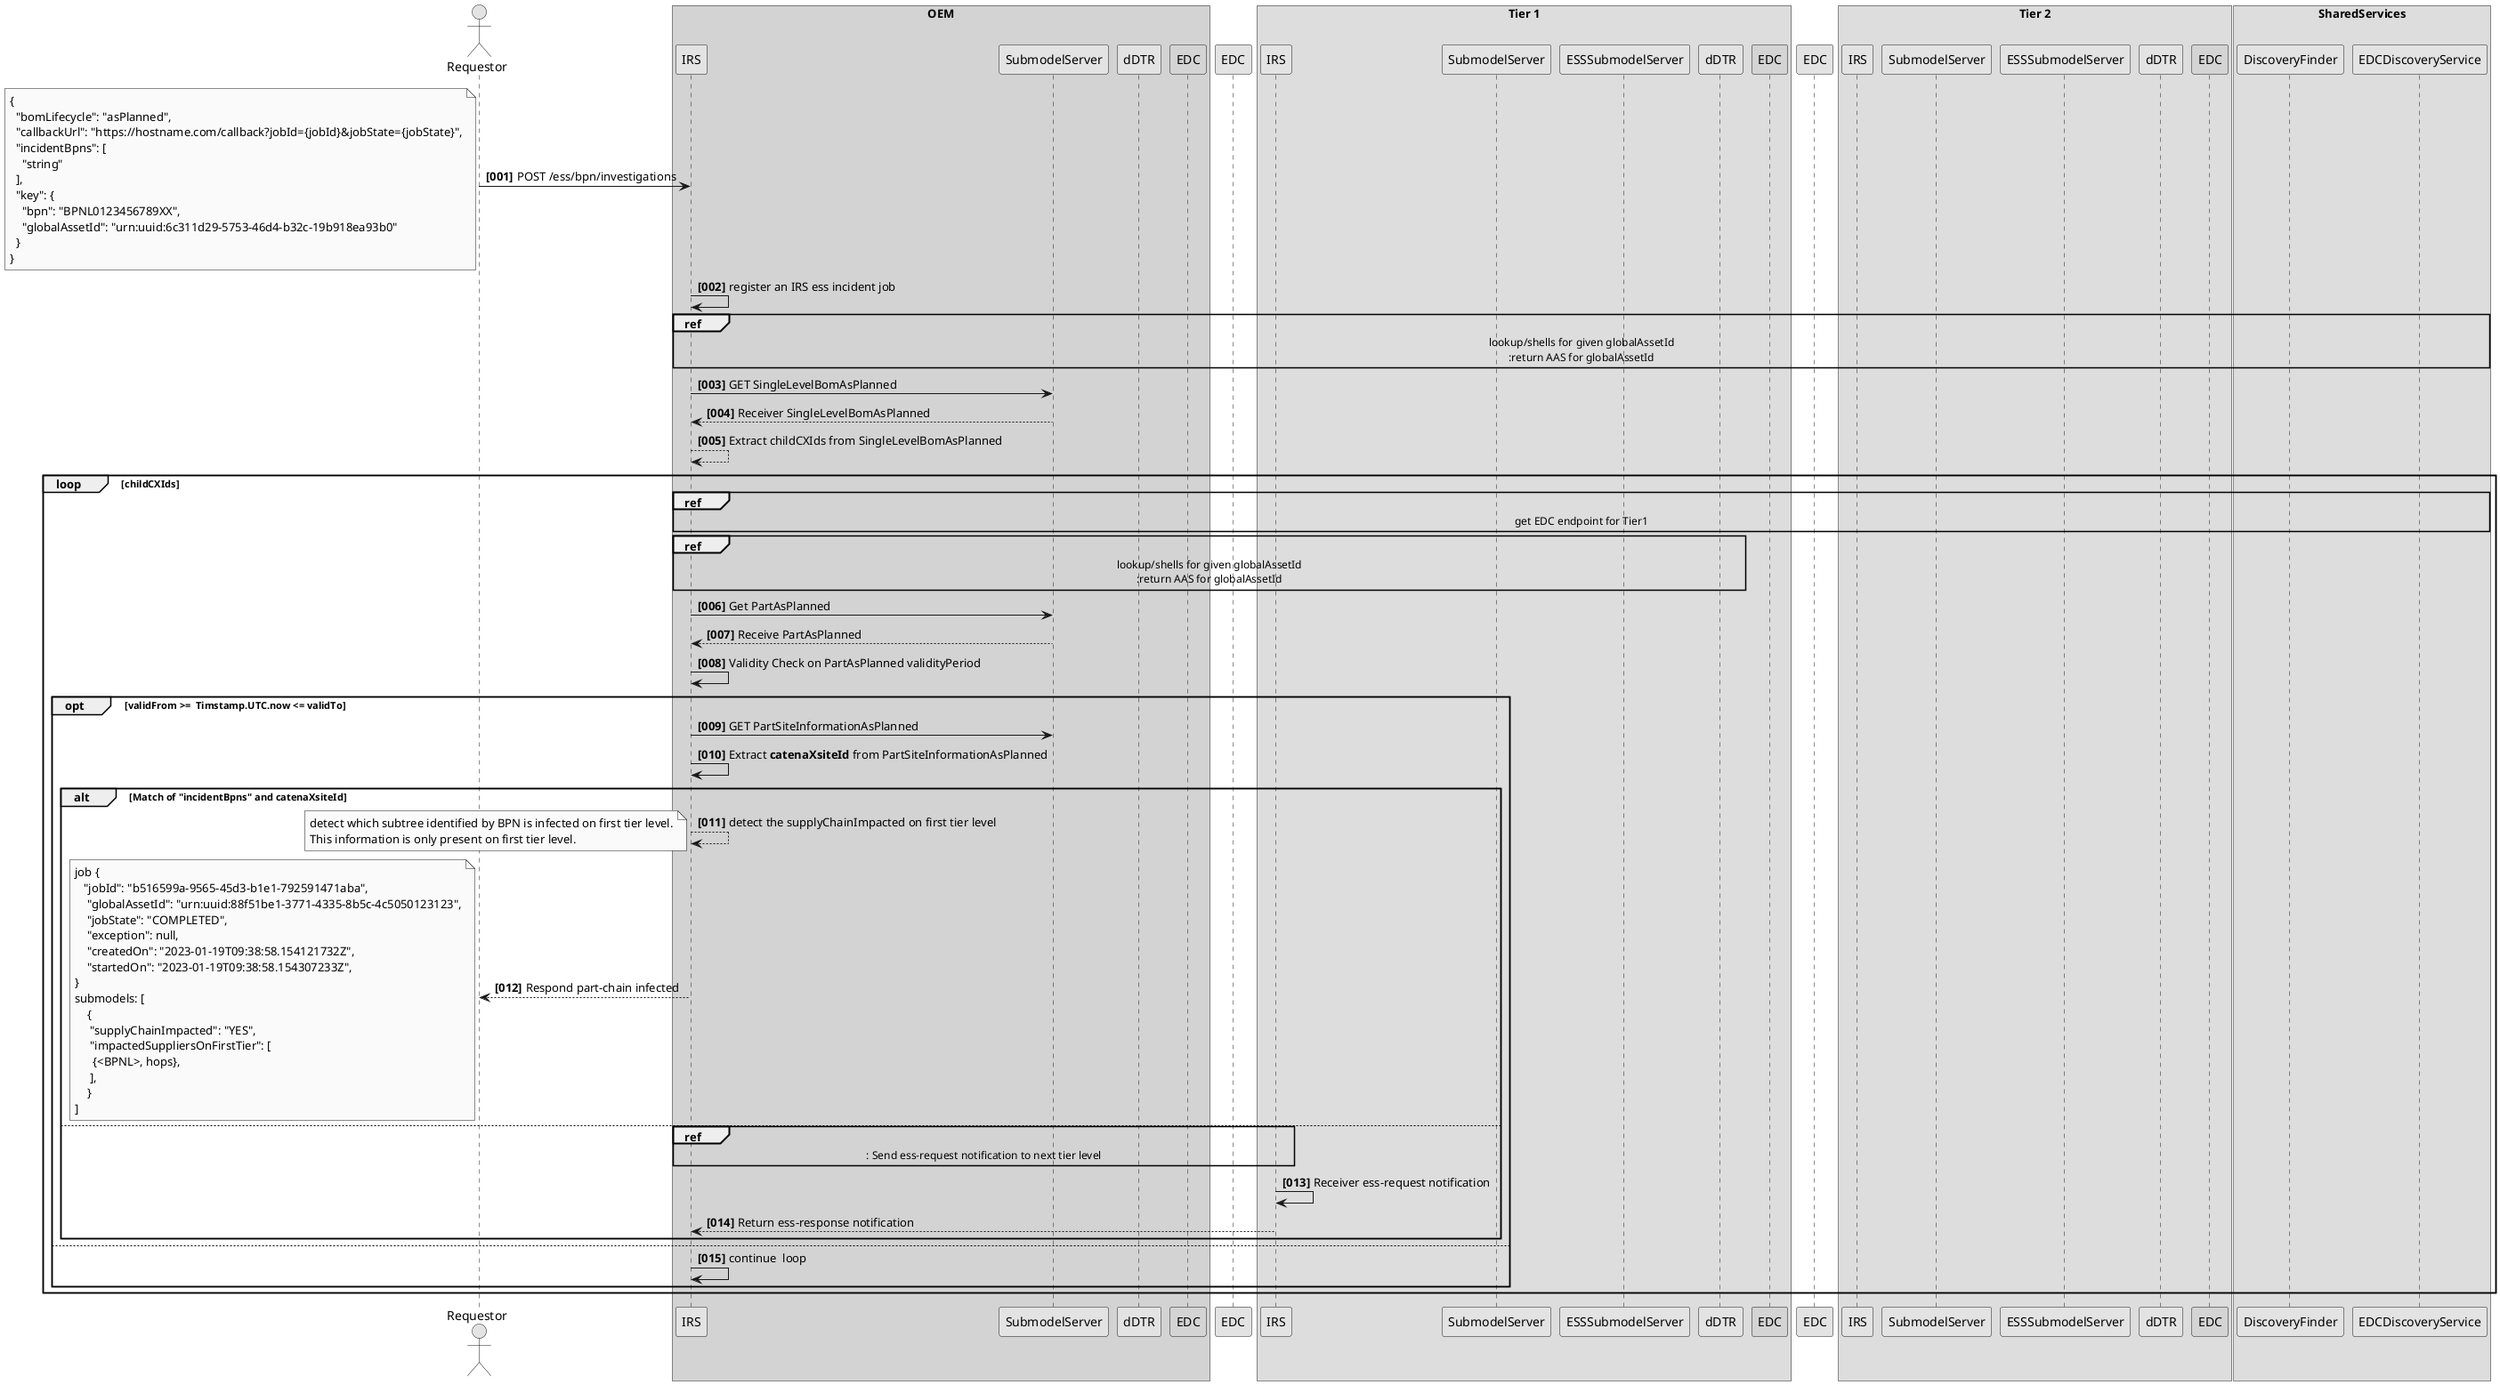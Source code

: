 @startuml
skinparam monochrome true
skinparam shadowing false
skinparam defaultFontName "Architects daughter"


autonumber "<b>[000]"

actor "Requestor" as Requestor

box "OEM" #LightGrey
    participant IRS as IRS
    participant SubmodelServer as SubmodelServer
    participant dDTR as dDTR
    participant EDC as EDC #99FF99
end box

participant EDC as EDCTier1

box "Tier 1"
     participant IRS as IRSTier1
     participant SubmodelServer as SubmodelServerTier1
     participant ESSSubmodelServer as ESSSubmodelServerTier1
     participant dDTR as dDTRTier1
     participant EDC as EDCConsumerTier1 #99FF99
end box

participant EDC as EDCTier2

box "Tier 2"
     participant IRS as IRSTier2
     participant SubmodelServer as SubmodelServerTier2
     participant ESSSubmodelServer as ESSSubmodelServerTier2
     participant dDTR as dDTRTier2
     participant EDC as EDCConsumerTier2 #99FF99
end box

box SharedServices
    participant DiscoveryFinder as DiscoveryFinder
    participant EDCDiscoveryService as EDCDiscoveryService
end box


Requestor -> IRS : POST /ess/bpn/investigations
note left
    {
      "bomLifecycle": "asPlanned",
      "callbackUrl": "https://hostname.com/callback?jobId={jobId}&jobState={jobState}",
      "incidentBpns": [
        "string"
      ],
      "key": {
        "bpn": "BPNL0123456789XX",
        "globalAssetId": "urn:uuid:6c311d29-5753-46d4-b32c-19b918ea93b0"
      }
    }
end note
IRS -> IRS : register an IRS ess incident job

ref over IRS, DiscoveryFinder, EDCDiscoveryService, EDC, dDTR
    lookup/shells for given globalAssetId
    :return AAS for globalAssetId
end
IRS -> SubmodelServer : GET SingleLevelBomAsPlanned
IRS <-- SubmodelServer : Receiver SingleLevelBomAsPlanned
IRS --> IRS : Extract childCXIds from SingleLevelBomAsPlanned

loop  childCXIds

    ref over IRS, DiscoveryFinder, EDCDiscoveryService
        get EDC endpoint for Tier1
    end
    ref over IRS, EDCTier1, dDTRTier1
        lookup/shells for given globalAssetId
        :return AAS for globalAssetId
    end
    IRS -> SubmodelServer : Get PartAsPlanned
    IRS <-- SubmodelServer : Receive PartAsPlanned
    IRS -> IRS: Validity Check on PartAsPlanned validityPeriod

    opt validFrom >=  Timstamp.UTC.now <= validTo
        IRS -> SubmodelServer : GET PartSiteInformationAsPlanned
        IRS -> IRS : Extract **catenaXsiteId** from PartSiteInformationAsPlanned

        alt Match of "incidentBpns" and catenaXsiteId
            IRS --> IRS: detect the supplyChainImpacted on first tier level
            note left
                detect which subtree identified by BPN is infected on first tier level.
                This information is only present on first tier level.
            end note
            Requestor <-- IRS: Respond part-chain infected
            note left
		            job {
		               "jobId": "b516599a-9565-45d3-b1e1-792591471aba",
		                "globalAssetId": "urn:uuid:88f51be1-3771-4335-8b5c-4c5050123123",
		                "jobState": "COMPLETED",
		                "exception": null,
		                "createdOn": "2023-01-19T09:38:58.154121732Z",
		                "startedOn": "2023-01-19T09:38:58.154307233Z",
		            }
		            submodels: [
		                {
			                "supplyChainImpacted": "YES",
			                "impactedSuppliersOnFirstTier": [
				                {<BPNL>, hops},
			                ],
		                }
		            ]
              end note
         else
            ref over IRS, IRSTier1
                : Send ess-request notification to next tier level
            end ref
            IRSTier1 -> IRSTier1 : Receiver ess-request notification

            IRS <-- IRSTier1: Return ess-response notification
        end
    else
        IRS -> IRS: continue  loop
    end
end loop

@enduml
